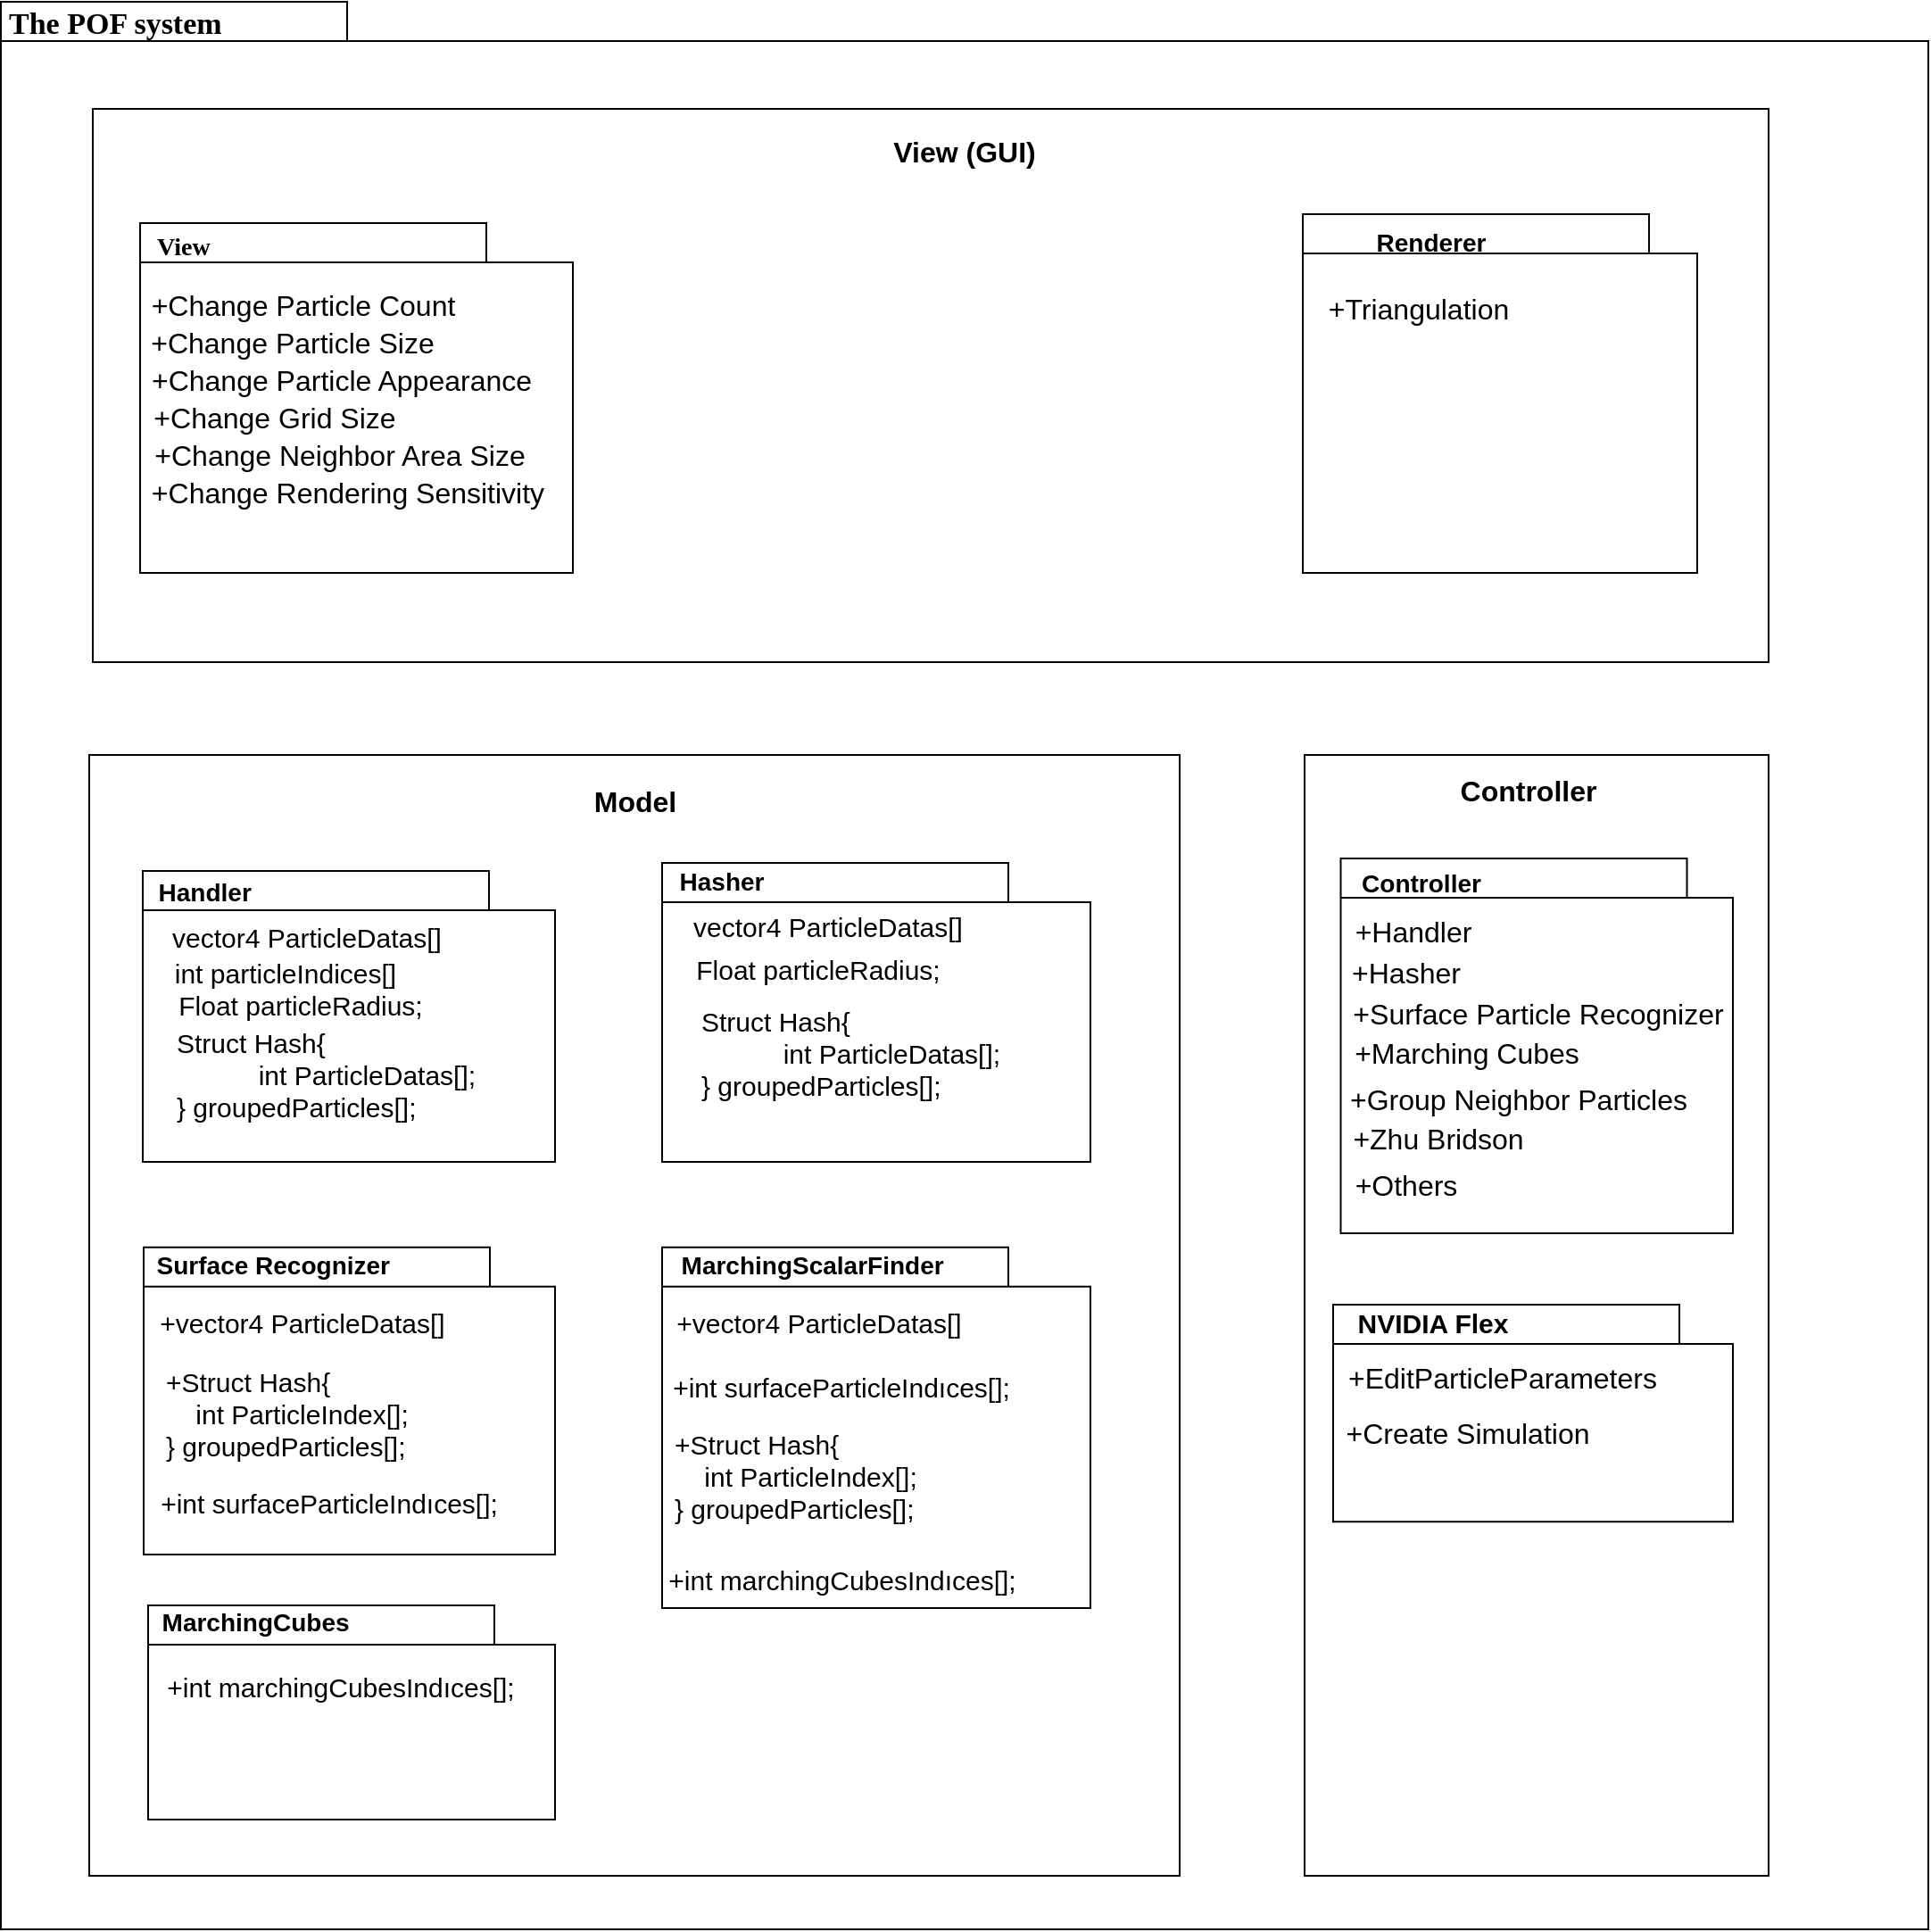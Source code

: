 <mxfile version="12.4.3" type="device" pages="1"><diagram name="Page-1" id="b5b7bab2-c9e2-2cf4-8b2a-24fd1a2a6d21"><mxGraphModel dx="2858" dy="1019" grid="1" gridSize="10" guides="1" tooltips="1" connect="1" arrows="1" fold="1" page="1" pageScale="1" pageWidth="827" pageHeight="1169" background="#ffffff" math="0" shadow="0"><root><mxCell id="0"/><mxCell id="1" parent="0"/><mxCell id="6e0c8c40b5770093-72" value="" style="shape=folder;fontStyle=1;spacingTop=10;tabWidth=194;tabHeight=22;tabPosition=left;html=1;rounded=0;shadow=0;comic=0;labelBackgroundColor=none;strokeWidth=1;fillColor=none;fontFamily=Verdana;fontSize=10;align=center;" parent="1" vertex="1"><mxGeometry x="-630.5" y="250" width="1080" height="1080" as="geometry"/></mxCell><mxCell id="6e0c8c40b5770093-73" value="&lt;b&gt;&lt;font style=&quot;font-size: 17px&quot;&gt;The POF system&lt;/font&gt;&lt;/b&gt;" style="text;html=1;align=left;verticalAlign=top;spacingTop=-4;fontSize=16;fontFamily=Verdana" parent="1" vertex="1"><mxGeometry x="-628" y="250" width="130" height="20" as="geometry"/></mxCell><mxCell id="aii3zlY63jjv9khDvIEK-5" value="" style="rounded=0;whiteSpace=wrap;html=1;" parent="1" vertex="1"><mxGeometry x="-579" y="310" width="939" height="310" as="geometry"/></mxCell><mxCell id="aii3zlY63jjv9khDvIEK-6" value="&lt;font style=&quot;font-size: 16px&quot;&gt;View (GUI)&lt;/font&gt;" style="text;html=1;strokeColor=none;fillColor=none;align=center;verticalAlign=middle;whiteSpace=wrap;rounded=0;fontSize=15;fontStyle=1" parent="1" vertex="1"><mxGeometry x="-176" y="324" width="171" height="20" as="geometry"/></mxCell><mxCell id="aii3zlY63jjv9khDvIEK-8" value="" style="rounded=0;whiteSpace=wrap;html=1;" parent="1" vertex="1"><mxGeometry x="100" y="672" width="260" height="628" as="geometry"/></mxCell><mxCell id="aii3zlY63jjv9khDvIEK-9" value="" style="rounded=0;whiteSpace=wrap;html=1;" parent="1" vertex="1"><mxGeometry x="-581" y="672" width="611" height="628" as="geometry"/></mxCell><mxCell id="aii3zlY63jjv9khDvIEK-10" value="&lt;font style=&quot;font-size: 16px&quot;&gt;Controller&lt;/font&gt;" style="text;html=1;strokeColor=none;fillColor=none;align=center;verticalAlign=middle;whiteSpace=wrap;rounded=0;fontSize=15;fontStyle=1" parent="1" vertex="1"><mxGeometry x="139.5" y="681.5" width="171" height="20" as="geometry"/></mxCell><mxCell id="aii3zlY63jjv9khDvIEK-11" value="&lt;font style=&quot;font-size: 16px&quot;&gt;Model&lt;/font&gt;" style="text;html=1;strokeColor=none;fillColor=none;align=center;verticalAlign=middle;whiteSpace=wrap;rounded=0;fontSize=15;fontStyle=1" parent="1" vertex="1"><mxGeometry x="-381.5" y="681.5" width="212" height="33" as="geometry"/></mxCell><mxCell id="aii3zlY63jjv9khDvIEK-76" value="" style="shape=folder;fontStyle=1;spacingTop=10;tabWidth=194;tabHeight=22;tabPosition=left;html=1;rounded=0;shadow=0;comic=0;labelBackgroundColor=none;strokeWidth=1;fillColor=none;fontFamily=Verdana;fontSize=10;align=center;" parent="1" vertex="1"><mxGeometry x="116" y="980" width="224" height="121.67" as="geometry"/></mxCell><mxCell id="aii3zlY63jjv9khDvIEK-77" value="&lt;b&gt;NVIDIA Flex&lt;/b&gt;" style="text;html=1;strokeColor=none;fillColor=none;align=center;verticalAlign=middle;whiteSpace=wrap;rounded=0;strokeWidth=1;fontSize=15;fontStyle=0" parent="1" vertex="1"><mxGeometry x="120.25" y="980.0" width="104" height="20" as="geometry"/></mxCell><mxCell id="aii3zlY63jjv9khDvIEK-78" value="+EditParticleParameters&lt;br&gt;" style="text;html=1;strokeColor=none;fillColor=none;align=center;verticalAlign=middle;whiteSpace=wrap;rounded=0;fontSize=16;" parent="1" vertex="1"><mxGeometry x="115.5" y="1010" width="190" height="21" as="geometry"/></mxCell><mxCell id="aii3zlY63jjv9khDvIEK-79" value="" style="shape=folder;fontStyle=1;spacingTop=10;tabWidth=194;tabHeight=22;tabPosition=left;html=1;rounded=0;shadow=0;comic=0;labelBackgroundColor=none;strokeWidth=1;fillColor=none;fontFamily=Verdana;fontSize=10;align=center;" parent="1" vertex="1"><mxGeometry x="-551" y="737" width="231" height="163" as="geometry"/></mxCell><mxCell id="aii3zlY63jjv9khDvIEK-80" value="&lt;font size=&quot;1&quot;&gt;&lt;b style=&quot;font-size: 14px&quot;&gt;&amp;nbsp; Handler&lt;/b&gt;&lt;/font&gt;" style="text;html=1;strokeColor=none;fillColor=none;align=left;verticalAlign=middle;whiteSpace=wrap;rounded=0;strokeWidth=1;fontSize=15;fontStyle=0" parent="1" vertex="1"><mxGeometry x="-552" y="729.5" width="190" height="36" as="geometry"/></mxCell><mxCell id="aii3zlY63jjv9khDvIEK-85" value="+Create Simulation" style="text;html=1;strokeColor=none;fillColor=none;align=center;verticalAlign=middle;whiteSpace=wrap;rounded=0;fontSize=16;" parent="1" vertex="1"><mxGeometry x="122" y="1041" width="139" height="21" as="geometry"/></mxCell><mxCell id="aii3zlY63jjv9khDvIEK-86" value="+Surface Particle Recognizer" style="text;html=1;strokeColor=none;fillColor=none;align=center;verticalAlign=middle;whiteSpace=wrap;rounded=0;fontSize=16;" parent="1" vertex="1"><mxGeometry x="121" y="800" width="220" height="34.5" as="geometry"/></mxCell><mxCell id="aii3zlY63jjv9khDvIEK-87" value="&lt;b&gt;&lt;font style=&quot;font-size: 14px&quot;&gt;Controller&lt;/font&gt;&lt;/b&gt;" style="text;html=1;strokeColor=none;fillColor=none;align=center;verticalAlign=middle;whiteSpace=wrap;rounded=0;fontSize=16;" parent="1" vertex="1"><mxGeometry x="120.5" y="729.5" width="89" height="26" as="geometry"/></mxCell><mxCell id="aii3zlY63jjv9khDvIEK-88" value="+Hasher" style="text;html=1;strokeColor=none;fillColor=none;align=center;verticalAlign=middle;whiteSpace=wrap;rounded=0;fontSize=16;" parent="1" vertex="1"><mxGeometry x="122" y="780.5" width="70" height="26" as="geometry"/></mxCell><mxCell id="aii3zlY63jjv9khDvIEK-89" value="+Group Neighbor Particles" style="text;html=1;strokeColor=none;fillColor=none;align=center;verticalAlign=middle;whiteSpace=wrap;rounded=0;fontSize=16;" parent="1" vertex="1"><mxGeometry x="124" y="851.5" width="192" height="26" as="geometry"/></mxCell><mxCell id="aii3zlY63jjv9khDvIEK-90" value="+Marching Cubes" style="text;html=1;strokeColor=none;fillColor=none;align=center;verticalAlign=middle;whiteSpace=wrap;rounded=0;fontSize=16;" parent="1" vertex="1"><mxGeometry x="125.5" y="825.5" width="130" height="26" as="geometry"/></mxCell><mxCell id="aii3zlY63jjv9khDvIEK-91" value="" style="shape=folder;fontStyle=1;spacingTop=10;tabWidth=194;tabHeight=22;tabPosition=left;html=1;rounded=0;shadow=0;comic=0;labelBackgroundColor=none;strokeWidth=1;fillColor=none;fontFamily=Verdana;fontSize=10;align=center;" parent="1" vertex="1"><mxGeometry x="120.25" y="730" width="219.75" height="210" as="geometry"/></mxCell><mxCell id="aii3zlY63jjv9khDvIEK-92" value="+Handler" style="text;html=1;strokeColor=none;fillColor=none;align=center;verticalAlign=middle;whiteSpace=wrap;rounded=0;fontSize=16;" parent="1" vertex="1"><mxGeometry x="120.5" y="757.5" width="79.5" height="26" as="geometry"/></mxCell><mxCell id="aii3zlY63jjv9khDvIEK-93" value="+Others" style="text;html=1;strokeColor=none;fillColor=none;align=center;verticalAlign=middle;whiteSpace=wrap;rounded=0;fontSize=16;" parent="1" vertex="1"><mxGeometry x="107" y="899.5" width="100" height="26" as="geometry"/></mxCell><mxCell id="aii3zlY63jjv9khDvIEK-94" value="" style="shape=folder;fontStyle=1;spacingTop=10;tabWidth=194;tabHeight=22;tabPosition=left;html=1;rounded=0;shadow=0;comic=0;labelBackgroundColor=none;strokeWidth=1;fillColor=none;fontFamily=Verdana;fontSize=10;align=center;" parent="1" vertex="1"><mxGeometry x="-552.5" y="374" width="242.5" height="196" as="geometry"/></mxCell><mxCell id="aii3zlY63jjv9khDvIEK-95" value="&lt;font size=&quot;1&quot;&gt;&lt;b style=&quot;font-size: 14px&quot;&gt;View&lt;/b&gt;&lt;/font&gt;" style="text;html=1;align=left;verticalAlign=top;spacingTop=-4;fontSize=16;fontFamily=Verdana;fontStyle=0" parent="1" vertex="1"><mxGeometry x="-545" y="374" width="130" height="20" as="geometry"/></mxCell><mxCell id="aii3zlY63jjv9khDvIEK-96" value="+Change Particle Count" style="text;html=1;strokeColor=none;fillColor=none;align=center;verticalAlign=middle;whiteSpace=wrap;rounded=0;fontSize=16;" parent="1" vertex="1"><mxGeometry x="-548" y="409" width="173.5" height="21" as="geometry"/></mxCell><mxCell id="aii3zlY63jjv9khDvIEK-97" value="+Change Particle Size" style="text;html=1;strokeColor=none;fillColor=none;align=center;verticalAlign=middle;whiteSpace=wrap;rounded=0;fontSize=16;" parent="1" vertex="1"><mxGeometry x="-553" y="430" width="171.5" height="21" as="geometry"/></mxCell><mxCell id="aii3zlY63jjv9khDvIEK-98" value="+Change Particle Appearance" style="text;html=1;strokeColor=none;fillColor=none;align=center;verticalAlign=middle;whiteSpace=wrap;rounded=0;fontSize=16;" parent="1" vertex="1"><mxGeometry x="-548" y="451" width="216.5" height="21" as="geometry"/></mxCell><mxCell id="aii3zlY63jjv9khDvIEK-99" value="+Change Grid Size" style="text;html=1;strokeColor=none;fillColor=none;align=center;verticalAlign=middle;whiteSpace=wrap;rounded=0;fontSize=16;" parent="1" vertex="1"><mxGeometry x="-552.5" y="472" width="150" height="21" as="geometry"/></mxCell><mxCell id="aii3zlY63jjv9khDvIEK-100" value="+Change Neighbor Area Size" style="text;html=1;strokeColor=none;fillColor=none;align=center;verticalAlign=middle;whiteSpace=wrap;rounded=0;fontSize=16;" parent="1" vertex="1"><mxGeometry x="-548" y="493" width="215" height="21" as="geometry"/></mxCell><mxCell id="aii3zlY63jjv9khDvIEK-101" value="+Change Rendering Sensitivity" style="text;html=1;strokeColor=none;fillColor=none;align=center;verticalAlign=middle;whiteSpace=wrap;rounded=0;fontSize=16;" parent="1" vertex="1"><mxGeometry x="-553" y="514" width="234.25" height="21" as="geometry"/></mxCell><mxCell id="aii3zlY63jjv9khDvIEK-103" value="+Zhu Bridson" style="text;html=1;strokeColor=none;fillColor=none;align=center;verticalAlign=middle;whiteSpace=wrap;rounded=0;fontSize=16;" parent="1" vertex="1"><mxGeometry x="120.5" y="873.5" width="107.5" height="26" as="geometry"/></mxCell><mxCell id="aii3zlY63jjv9khDvIEK-105" value="&lt;font style=&quot;font-size: 14px&quot;&gt;Renderer&lt;/font&gt;" style="text;html=1;strokeColor=none;fillColor=none;align=center;verticalAlign=middle;whiteSpace=wrap;rounded=0;fontSize=15;fontStyle=1" parent="1" vertex="1"><mxGeometry x="125.5" y="374" width="90" height="20" as="geometry"/></mxCell><mxCell id="aii3zlY63jjv9khDvIEK-106" value="" style="shape=folder;fontStyle=1;spacingTop=10;tabWidth=194;tabHeight=22;tabPosition=left;html=1;rounded=0;shadow=0;comic=0;labelBackgroundColor=none;strokeWidth=1;fillColor=none;fontFamily=Verdana;fontSize=10;align=center;" parent="1" vertex="1"><mxGeometry x="99" y="369" width="221" height="201" as="geometry"/></mxCell><mxCell id="aii3zlY63jjv9khDvIEK-108" value="+Triangulation" style="text;html=1;strokeColor=none;fillColor=none;align=center;verticalAlign=middle;whiteSpace=wrap;rounded=0;fontSize=16;" parent="1" vertex="1"><mxGeometry x="114" y="409" width="100" height="26" as="geometry"/></mxCell><mxCell id="egrYZ-ZrfpS5kVU5NOn2-1" value="&lt;font style=&quot;font-size: 15px&quot;&gt;vector4 ParticleDatas[]&lt;/font&gt;" style="text;html=1;strokeColor=none;fillColor=none;align=center;verticalAlign=middle;whiteSpace=wrap;rounded=0;" parent="1" vertex="1"><mxGeometry x="-552.5" y="763.5" width="186" height="20" as="geometry"/></mxCell><mxCell id="egrYZ-ZrfpS5kVU5NOn2-2" value="&lt;font style=&quot;font-size: 15px&quot;&gt;int particleIndices[]&lt;/font&gt;" style="text;html=1;strokeColor=none;fillColor=none;align=center;verticalAlign=middle;whiteSpace=wrap;rounded=0;" parent="1" vertex="1"><mxGeometry x="-548" y="783.5" width="154" height="20" as="geometry"/></mxCell><mxCell id="qUMfl5qYmW-bWK2mvyXa-5" value="&lt;font style=&quot;font-size: 15px&quot;&gt;Float particleRadius;&lt;/font&gt;" style="text;html=1;strokeColor=none;fillColor=none;align=center;verticalAlign=middle;whiteSpace=wrap;rounded=0;" parent="1" vertex="1"><mxGeometry x="-540.5" y="803.5" width="155" height="16.5" as="geometry"/></mxCell><mxCell id="qUMfl5qYmW-bWK2mvyXa-8" value="&lt;font style=&quot;font-size: 15px&quot;&gt;Struct Hash{&lt;br&gt;&amp;nbsp; &amp;nbsp; &amp;nbsp; &amp;nbsp; &amp;nbsp; &amp;nbsp;int ParticleDatas[];&lt;br&gt;} groupedParticles[];&lt;/font&gt;" style="text;html=1;strokeColor=none;fillColor=none;align=left;verticalAlign=middle;whiteSpace=wrap;rounded=0;" parent="1" vertex="1"><mxGeometry x="-534.5" y="816" width="174.5" height="70" as="geometry"/></mxCell><mxCell id="qUMfl5qYmW-bWK2mvyXa-9" value="&lt;font style=&quot;font-size: 15px&quot;&gt;+int surfaceParticleIndıces[];&lt;/font&gt;" style="text;html=1;strokeColor=none;fillColor=none;align=center;verticalAlign=middle;whiteSpace=wrap;rounded=0;" parent="1" vertex="1"><mxGeometry x="-543" y="1071" width="193" height="40" as="geometry"/></mxCell><mxCell id="qUMfl5qYmW-bWK2mvyXa-11" value="" style="shape=folder;fontStyle=1;spacingTop=10;tabWidth=194;tabHeight=22;tabPosition=left;html=1;rounded=0;shadow=0;comic=0;labelBackgroundColor=none;strokeWidth=1;fillColor=none;fontFamily=Verdana;fontSize=10;align=center;" parent="1" vertex="1"><mxGeometry x="-260" y="732.5" width="240" height="167.5" as="geometry"/></mxCell><mxCell id="qUMfl5qYmW-bWK2mvyXa-12" value="&lt;font size=&quot;1&quot;&gt;&lt;b style=&quot;font-size: 14px&quot;&gt;&amp;nbsp; Hasher&lt;/b&gt;&lt;/font&gt;" style="text;html=1;strokeColor=none;fillColor=none;align=left;verticalAlign=middle;whiteSpace=wrap;rounded=0;" parent="1" vertex="1"><mxGeometry x="-260" y="732.5" width="190" height="20" as="geometry"/></mxCell><mxCell id="qUMfl5qYmW-bWK2mvyXa-13" value="&lt;font style=&quot;font-size: 15px&quot;&gt;vector4 ParticleDatas[]&lt;/font&gt;" style="text;html=1;strokeColor=none;fillColor=none;align=center;verticalAlign=middle;whiteSpace=wrap;rounded=0;" parent="1" vertex="1"><mxGeometry x="-260" y="757.5" width="186" height="20" as="geometry"/></mxCell><mxCell id="qUMfl5qYmW-bWK2mvyXa-14" value="&lt;font style=&quot;font-size: 15px&quot;&gt;Struct Hash{&lt;br&gt;&amp;nbsp; &amp;nbsp; &amp;nbsp; &amp;nbsp; &amp;nbsp; &amp;nbsp;int ParticleDatas[];&lt;br&gt;} groupedParticles[];&lt;/font&gt;" style="text;html=1;strokeColor=none;fillColor=none;align=left;verticalAlign=middle;whiteSpace=wrap;rounded=0;" parent="1" vertex="1"><mxGeometry x="-240" y="803.5" width="190" height="70" as="geometry"/></mxCell><mxCell id="qUMfl5qYmW-bWK2mvyXa-15" value="&lt;font style=&quot;font-size: 15px&quot;&gt;Float particleRadius;&lt;/font&gt;" style="text;html=1;strokeColor=none;fillColor=none;align=center;verticalAlign=middle;whiteSpace=wrap;rounded=0;" parent="1" vertex="1"><mxGeometry x="-250" y="783.5" width="155" height="16.5" as="geometry"/></mxCell><mxCell id="qUMfl5qYmW-bWK2mvyXa-16" value="" style="shape=folder;fontStyle=1;spacingTop=10;tabWidth=194;tabHeight=22;tabPosition=left;html=1;rounded=0;shadow=0;comic=0;labelBackgroundColor=none;strokeWidth=1;fillColor=none;fontFamily=Verdana;fontSize=10;align=center;" parent="1" vertex="1"><mxGeometry x="-550.5" y="947.83" width="230.5" height="172.17" as="geometry"/></mxCell><mxCell id="qUMfl5qYmW-bWK2mvyXa-17" value="&lt;b&gt;&lt;font style=&quot;font-size: 14px&quot;&gt;&amp;nbsp; Surface Recognizer&lt;/font&gt;&lt;/b&gt;" style="text;html=1;strokeColor=none;fillColor=none;align=left;verticalAlign=middle;whiteSpace=wrap;rounded=0;" parent="1" vertex="1"><mxGeometry x="-553" y="947.83" width="190" height="20" as="geometry"/></mxCell><mxCell id="qUMfl5qYmW-bWK2mvyXa-18" value="&lt;span style=&quot;font-size: 15px&quot;&gt;+Struct Hash{&lt;/span&gt;&lt;br style=&quot;font-size: 15px&quot;&gt;&lt;span style=&quot;font-size: 15px&quot;&gt;&amp;nbsp; &amp;nbsp; int ParticleIndex[];&lt;/span&gt;&lt;br style=&quot;font-size: 15px&quot;&gt;&lt;span style=&quot;font-size: 15px&quot;&gt;} groupedParticles[];&lt;/span&gt;" style="text;html=1;strokeColor=none;fillColor=none;align=left;verticalAlign=middle;whiteSpace=wrap;rounded=0;" parent="1" vertex="1"><mxGeometry x="-540.5" y="1005.83" width="140.5" height="70" as="geometry"/></mxCell><mxCell id="qUMfl5qYmW-bWK2mvyXa-19" value="&lt;font style=&quot;font-size: 15px&quot;&gt;+vector4 ParticleDatas[]&lt;/font&gt;" style="text;html=1;strokeColor=none;fillColor=none;align=center;verticalAlign=middle;whiteSpace=wrap;rounded=0;" parent="1" vertex="1"><mxGeometry x="-543" y="980" width="163" height="20" as="geometry"/></mxCell><mxCell id="qUMfl5qYmW-bWK2mvyXa-22" value="" style="shape=folder;fontStyle=1;spacingTop=10;tabWidth=194;tabHeight=22;tabPosition=left;html=1;rounded=0;shadow=0;comic=0;labelBackgroundColor=none;strokeWidth=1;fillColor=none;fontFamily=Verdana;fontSize=10;align=center;" parent="1" vertex="1"><mxGeometry x="-260" y="947.83" width="240" height="202.17" as="geometry"/></mxCell><mxCell id="qUMfl5qYmW-bWK2mvyXa-23" value="&lt;b&gt;&lt;font style=&quot;font-size: 14px&quot;&gt;&amp;nbsp; MarchingScalarFinder&lt;/font&gt;&lt;/b&gt;" style="text;html=1;strokeColor=none;fillColor=none;align=left;verticalAlign=middle;whiteSpace=wrap;rounded=0;" parent="1" vertex="1"><mxGeometry x="-258.75" y="947.83" width="190" height="20" as="geometry"/></mxCell><mxCell id="qUMfl5qYmW-bWK2mvyXa-24" value="&lt;font style=&quot;font-size: 15px&quot;&gt;+vector4 ParticleDatas[]&lt;/font&gt;" style="text;html=1;strokeColor=none;fillColor=none;align=center;verticalAlign=middle;whiteSpace=wrap;rounded=0;" parent="1" vertex="1"><mxGeometry x="-265.5" y="980" width="186" height="20" as="geometry"/></mxCell><mxCell id="qUMfl5qYmW-bWK2mvyXa-25" value="&lt;font style=&quot;font-size: 15px&quot;&gt;+int surfaceParticleIndıces[];&lt;/font&gt;" style="text;html=1;strokeColor=none;fillColor=none;align=center;verticalAlign=middle;whiteSpace=wrap;rounded=0;" parent="1" vertex="1"><mxGeometry x="-258.75" y="1005.83" width="198.75" height="40" as="geometry"/></mxCell><mxCell id="qUMfl5qYmW-bWK2mvyXa-26" value="&lt;font style=&quot;font-size: 15px&quot;&gt;+Struct Hash{&lt;br&gt;&amp;nbsp; &amp;nbsp; int ParticleIndex[];&lt;br&gt;} groupedParticles[];&lt;/font&gt;" style="text;html=1;strokeColor=none;fillColor=none;align=left;verticalAlign=middle;whiteSpace=wrap;rounded=0;" parent="1" vertex="1"><mxGeometry x="-255.25" y="1041" width="191.75" height="70" as="geometry"/></mxCell><mxCell id="qUMfl5qYmW-bWK2mvyXa-27" value="&lt;font style=&quot;font-size: 15px&quot;&gt;+int marchingCubesIndıces[];&lt;/font&gt;" style="text;html=1;strokeColor=none;fillColor=none;align=center;verticalAlign=middle;whiteSpace=wrap;rounded=0;" parent="1" vertex="1"><mxGeometry x="-260" y="1120" width="201.75" height="28" as="geometry"/></mxCell><mxCell id="qUMfl5qYmW-bWK2mvyXa-28" value="" style="shape=folder;fontStyle=1;spacingTop=10;tabWidth=194;tabHeight=22;tabPosition=left;html=1;rounded=0;shadow=0;comic=0;labelBackgroundColor=none;strokeWidth=1;fillColor=none;fontFamily=Verdana;fontSize=10;align=center;" parent="1" vertex="1"><mxGeometry x="-548" y="1148.48" width="228" height="120" as="geometry"/></mxCell><mxCell id="qUMfl5qYmW-bWK2mvyXa-29" value="&lt;font style=&quot;font-size: 14px&quot;&gt;&lt;b&gt;&amp;nbsp; MarchingCubes&lt;/b&gt;&lt;/font&gt;" style="text;html=1;strokeColor=none;fillColor=none;align=left;verticalAlign=middle;whiteSpace=wrap;rounded=0;" parent="1" vertex="1"><mxGeometry x="-550" y="1148.48" width="190" height="20" as="geometry"/></mxCell><mxCell id="qUMfl5qYmW-bWK2mvyXa-30" value="&lt;font style=&quot;font-size: 15px&quot;&gt;+int marchingCubesIndıces[];&lt;/font&gt;" style="text;html=1;strokeColor=none;fillColor=none;align=center;verticalAlign=middle;whiteSpace=wrap;rounded=0;" parent="1" vertex="1"><mxGeometry x="-543.5" y="1180" width="206" height="28" as="geometry"/></mxCell></root></mxGraphModel></diagram></mxfile>
